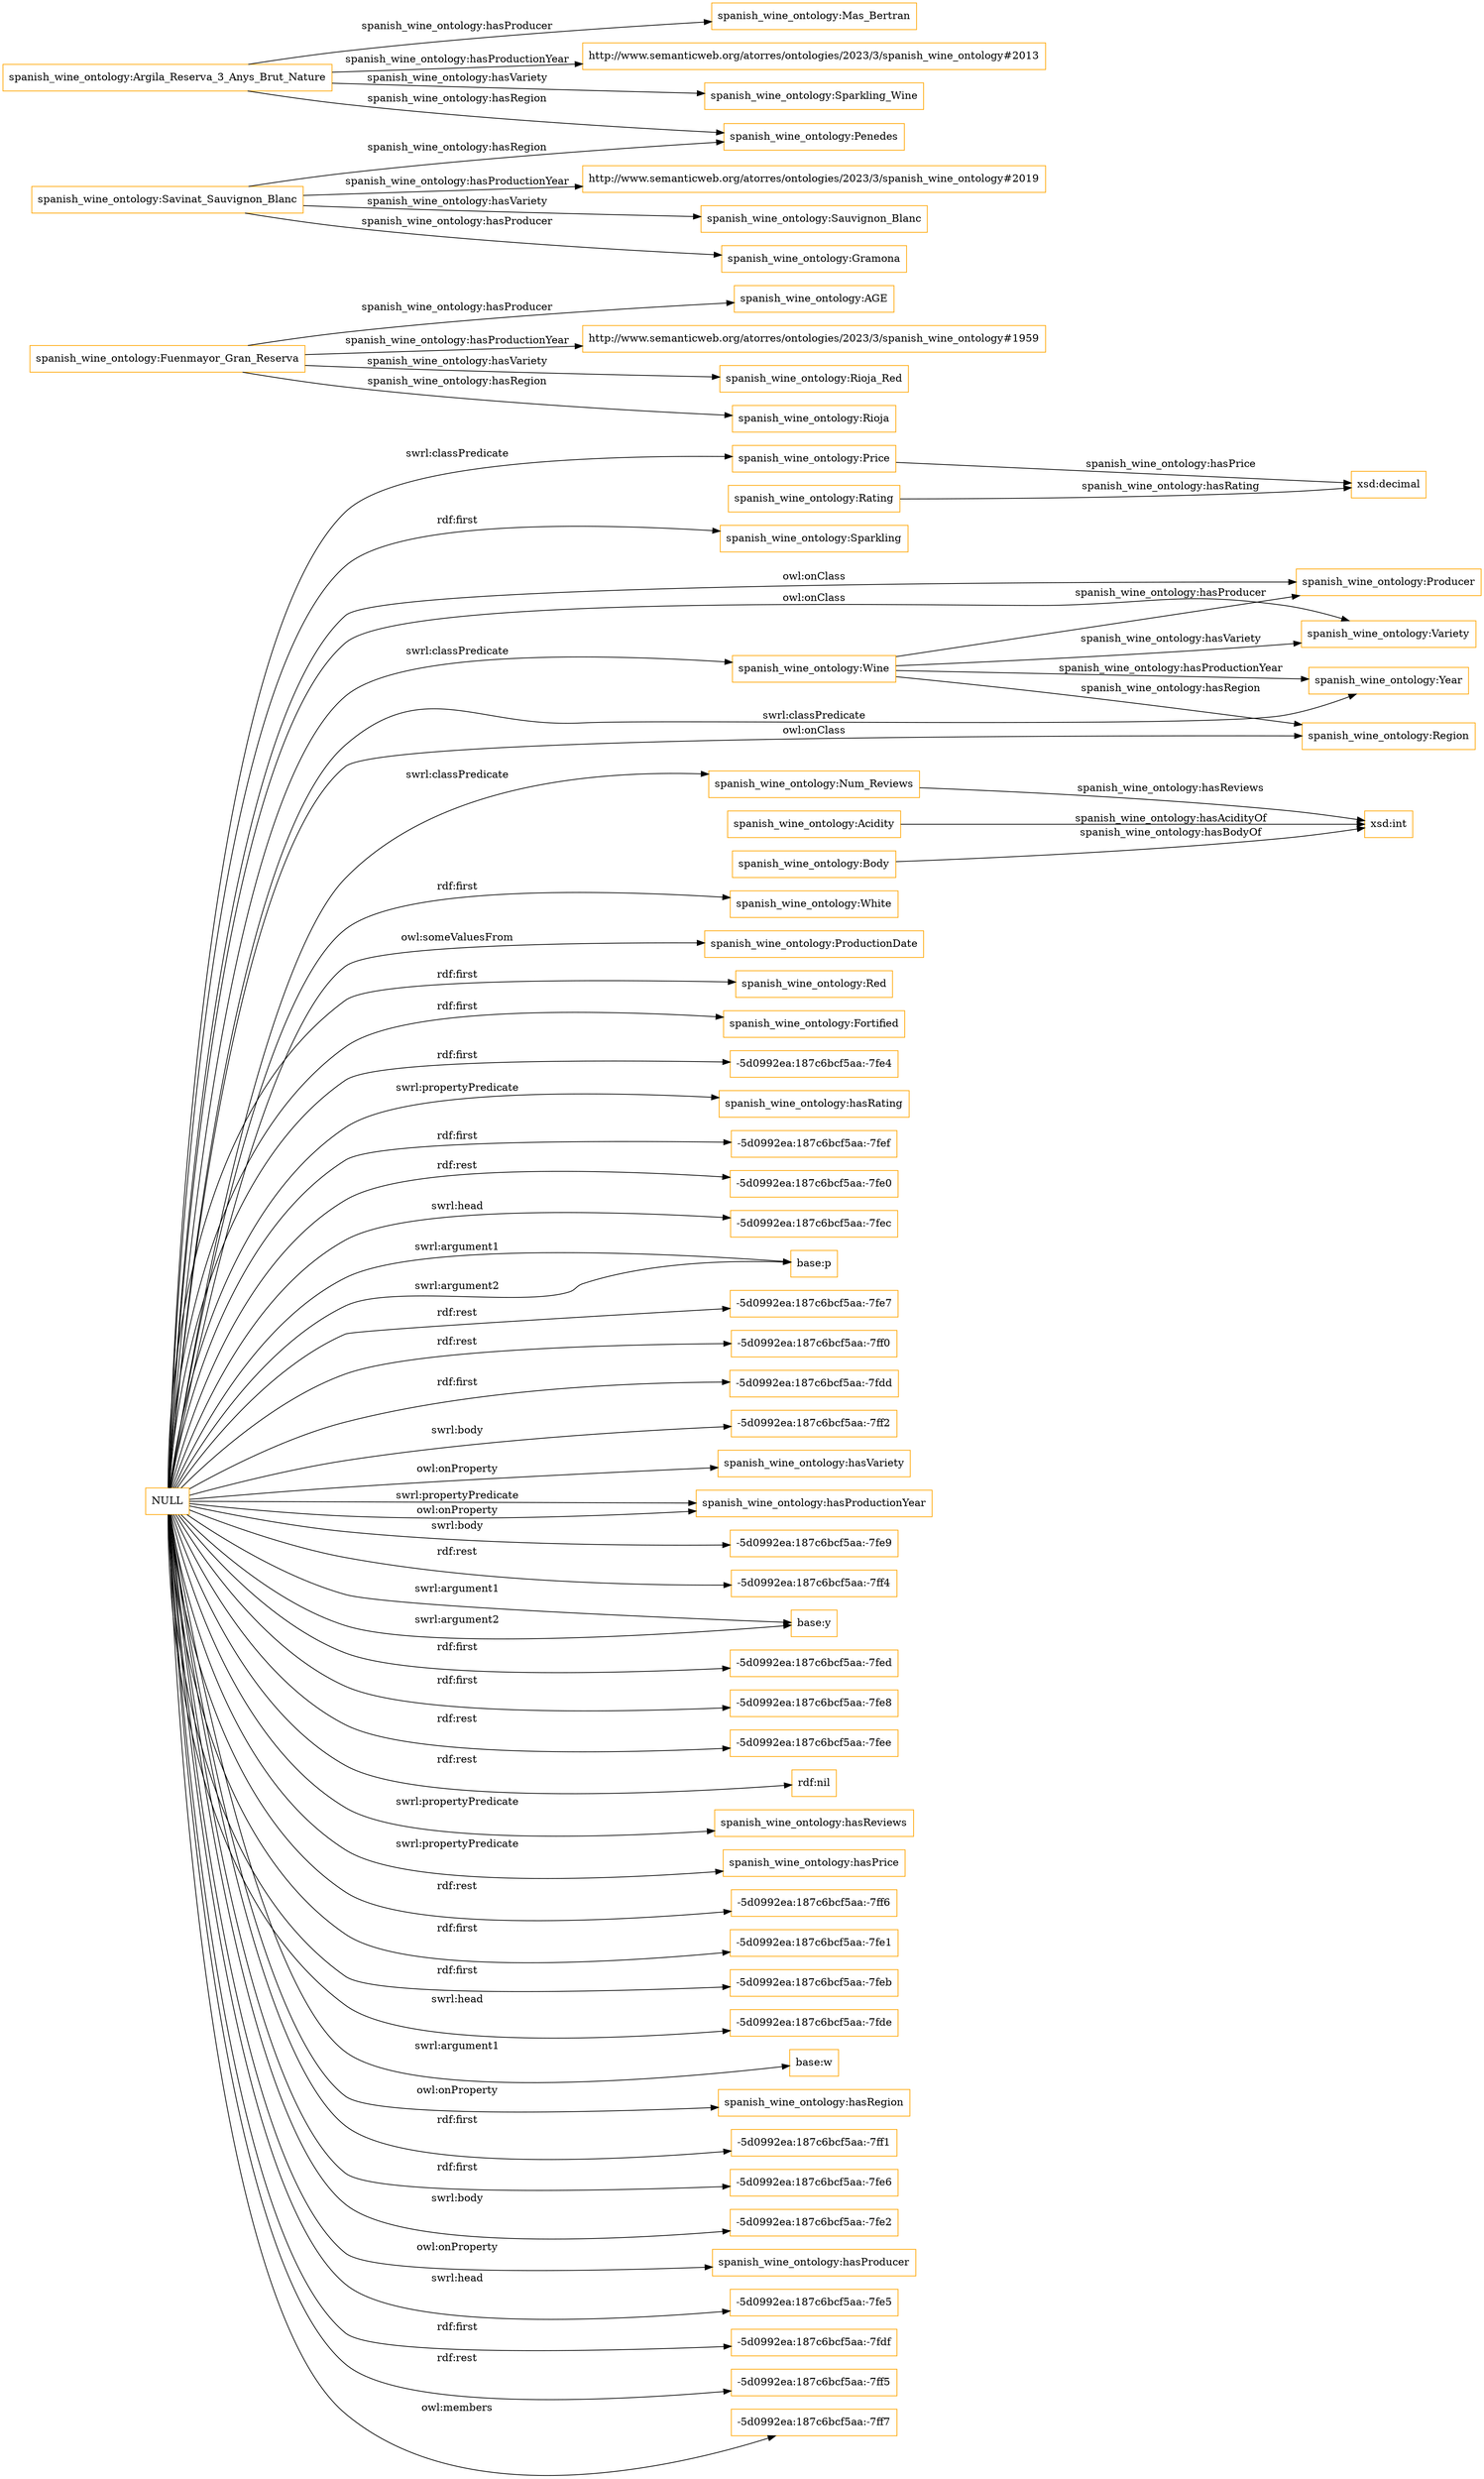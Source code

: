digraph ar2dtool_diagram { 
rankdir=LR;
size="1501"
node [shape = rectangle, color="orange"]; "spanish_wine_ontology:Rating" "spanish_wine_ontology:Sparkling" "spanish_wine_ontology:Producer" "spanish_wine_ontology:Num_Reviews" "spanish_wine_ontology:White" "spanish_wine_ontology:Variety" "spanish_wine_ontology:ProductionDate" "spanish_wine_ontology:Year" "spanish_wine_ontology:Region" "spanish_wine_ontology:Wine" "spanish_wine_ontology:Red" "spanish_wine_ontology:Fortified" "spanish_wine_ontology:Acidity" "spanish_wine_ontology:Price" "spanish_wine_ontology:Body" ; /*classes style*/
	"spanish_wine_ontology:Fuenmayor_Gran_Reserva" -> "spanish_wine_ontology:AGE" [ label = "spanish_wine_ontology:hasProducer" ];
	"spanish_wine_ontology:Fuenmayor_Gran_Reserva" -> "http://www.semanticweb.org/atorres/ontologies/2023/3/spanish_wine_ontology#1959" [ label = "spanish_wine_ontology:hasProductionYear" ];
	"spanish_wine_ontology:Fuenmayor_Gran_Reserva" -> "spanish_wine_ontology:Rioja_Red" [ label = "spanish_wine_ontology:hasVariety" ];
	"spanish_wine_ontology:Fuenmayor_Gran_Reserva" -> "spanish_wine_ontology:Rioja" [ label = "spanish_wine_ontology:hasRegion" ];
	"spanish_wine_ontology:Argila_Reserva_3_Anys_Brut_Nature" -> "spanish_wine_ontology:Mas_Bertran" [ label = "spanish_wine_ontology:hasProducer" ];
	"spanish_wine_ontology:Argila_Reserva_3_Anys_Brut_Nature" -> "http://www.semanticweb.org/atorres/ontologies/2023/3/spanish_wine_ontology#2013" [ label = "spanish_wine_ontology:hasProductionYear" ];
	"spanish_wine_ontology:Argila_Reserva_3_Anys_Brut_Nature" -> "spanish_wine_ontology:Sparkling_Wine" [ label = "spanish_wine_ontology:hasVariety" ];
	"spanish_wine_ontology:Argila_Reserva_3_Anys_Brut_Nature" -> "spanish_wine_ontology:Penedes" [ label = "spanish_wine_ontology:hasRegion" ];
	"spanish_wine_ontology:Savinat_Sauvignon_Blanc" -> "spanish_wine_ontology:Penedes" [ label = "spanish_wine_ontology:hasRegion" ];
	"spanish_wine_ontology:Savinat_Sauvignon_Blanc" -> "http://www.semanticweb.org/atorres/ontologies/2023/3/spanish_wine_ontology#2019" [ label = "spanish_wine_ontology:hasProductionYear" ];
	"spanish_wine_ontology:Savinat_Sauvignon_Blanc" -> "spanish_wine_ontology:Sauvignon_Blanc" [ label = "spanish_wine_ontology:hasVariety" ];
	"spanish_wine_ontology:Savinat_Sauvignon_Blanc" -> "spanish_wine_ontology:Gramona" [ label = "spanish_wine_ontology:hasProducer" ];
	"NULL" -> "-5d0992ea:187c6bcf5aa:-7fe4" [ label = "rdf:first" ];
	"NULL" -> "spanish_wine_ontology:hasRating" [ label = "swrl:propertyPredicate" ];
	"NULL" -> "-5d0992ea:187c6bcf5aa:-7fef" [ label = "rdf:first" ];
	"NULL" -> "-5d0992ea:187c6bcf5aa:-7fe0" [ label = "rdf:rest" ];
	"NULL" -> "-5d0992ea:187c6bcf5aa:-7fec" [ label = "swrl:head" ];
	"NULL" -> "base:p" [ label = "swrl:argument1" ];
	"NULL" -> "-5d0992ea:187c6bcf5aa:-7fe7" [ label = "rdf:rest" ];
	"NULL" -> "-5d0992ea:187c6bcf5aa:-7ff0" [ label = "rdf:rest" ];
	"NULL" -> "-5d0992ea:187c6bcf5aa:-7fdd" [ label = "rdf:first" ];
	"NULL" -> "-5d0992ea:187c6bcf5aa:-7ff2" [ label = "swrl:body" ];
	"NULL" -> "spanish_wine_ontology:hasVariety" [ label = "owl:onProperty" ];
	"NULL" -> "spanish_wine_ontology:hasProductionYear" [ label = "swrl:propertyPredicate" ];
	"NULL" -> "-5d0992ea:187c6bcf5aa:-7fe9" [ label = "swrl:body" ];
	"NULL" -> "-5d0992ea:187c6bcf5aa:-7ff4" [ label = "rdf:rest" ];
	"NULL" -> "base:y" [ label = "swrl:argument1" ];
	"NULL" -> "spanish_wine_ontology:Region" [ label = "owl:onClass" ];
	"NULL" -> "spanish_wine_ontology:White" [ label = "rdf:first" ];
	"NULL" -> "spanish_wine_ontology:Sparkling" [ label = "rdf:first" ];
	"NULL" -> "-5d0992ea:187c6bcf5aa:-7fed" [ label = "rdf:first" ];
	"NULL" -> "spanish_wine_ontology:ProductionDate" [ label = "owl:someValuesFrom" ];
	"NULL" -> "-5d0992ea:187c6bcf5aa:-7fe8" [ label = "rdf:first" ];
	"NULL" -> "-5d0992ea:187c6bcf5aa:-7fee" [ label = "rdf:rest" ];
	"NULL" -> "spanish_wine_ontology:Red" [ label = "rdf:first" ];
	"NULL" -> "base:y" [ label = "swrl:argument2" ];
	"NULL" -> "rdf:nil" [ label = "rdf:rest" ];
	"NULL" -> "spanish_wine_ontology:Year" [ label = "swrl:classPredicate" ];
	"NULL" -> "spanish_wine_ontology:hasReviews" [ label = "swrl:propertyPredicate" ];
	"NULL" -> "spanish_wine_ontology:hasPrice" [ label = "swrl:propertyPredicate" ];
	"NULL" -> "-5d0992ea:187c6bcf5aa:-7ff6" [ label = "rdf:rest" ];
	"NULL" -> "spanish_wine_ontology:Wine" [ label = "swrl:classPredicate" ];
	"NULL" -> "-5d0992ea:187c6bcf5aa:-7fe1" [ label = "rdf:first" ];
	"NULL" -> "spanish_wine_ontology:Fortified" [ label = "rdf:first" ];
	"NULL" -> "-5d0992ea:187c6bcf5aa:-7feb" [ label = "rdf:first" ];
	"NULL" -> "-5d0992ea:187c6bcf5aa:-7fde" [ label = "swrl:head" ];
	"NULL" -> "base:w" [ label = "swrl:argument1" ];
	"NULL" -> "spanish_wine_ontology:Variety" [ label = "owl:onClass" ];
	"NULL" -> "spanish_wine_ontology:hasRegion" [ label = "owl:onProperty" ];
	"NULL" -> "-5d0992ea:187c6bcf5aa:-7ff1" [ label = "rdf:first" ];
	"NULL" -> "-5d0992ea:187c6bcf5aa:-7fe6" [ label = "rdf:first" ];
	"NULL" -> "-5d0992ea:187c6bcf5aa:-7fe2" [ label = "swrl:body" ];
	"NULL" -> "spanish_wine_ontology:Num_Reviews" [ label = "swrl:classPredicate" ];
	"NULL" -> "base:p" [ label = "swrl:argument2" ];
	"NULL" -> "spanish_wine_ontology:hasProducer" [ label = "owl:onProperty" ];
	"NULL" -> "spanish_wine_ontology:Price" [ label = "swrl:classPredicate" ];
	"NULL" -> "-5d0992ea:187c6bcf5aa:-7fe5" [ label = "swrl:head" ];
	"NULL" -> "spanish_wine_ontology:hasProductionYear" [ label = "owl:onProperty" ];
	"NULL" -> "-5d0992ea:187c6bcf5aa:-7fdf" [ label = "rdf:first" ];
	"NULL" -> "-5d0992ea:187c6bcf5aa:-7ff5" [ label = "rdf:rest" ];
	"NULL" -> "-5d0992ea:187c6bcf5aa:-7ff7" [ label = "owl:members" ];
	"NULL" -> "spanish_wine_ontology:Producer" [ label = "owl:onClass" ];
	"spanish_wine_ontology:Wine" -> "spanish_wine_ontology:Producer" [ label = "spanish_wine_ontology:hasProducer" ];
	"spanish_wine_ontology:Price" -> "xsd:decimal" [ label = "spanish_wine_ontology:hasPrice" ];
	"spanish_wine_ontology:Wine" -> "spanish_wine_ontology:Variety" [ label = "spanish_wine_ontology:hasVariety" ];
	"spanish_wine_ontology:Wine" -> "spanish_wine_ontology:Region" [ label = "spanish_wine_ontology:hasRegion" ];
	"spanish_wine_ontology:Wine" -> "spanish_wine_ontology:Year" [ label = "spanish_wine_ontology:hasProductionYear" ];
	"spanish_wine_ontology:Rating" -> "xsd:decimal" [ label = "spanish_wine_ontology:hasRating" ];
	"spanish_wine_ontology:Num_Reviews" -> "xsd:int" [ label = "spanish_wine_ontology:hasReviews" ];
	"spanish_wine_ontology:Acidity" -> "xsd:int" [ label = "spanish_wine_ontology:hasAcidityOf" ];
	"spanish_wine_ontology:Body" -> "xsd:int" [ label = "spanish_wine_ontology:hasBodyOf" ];

}
